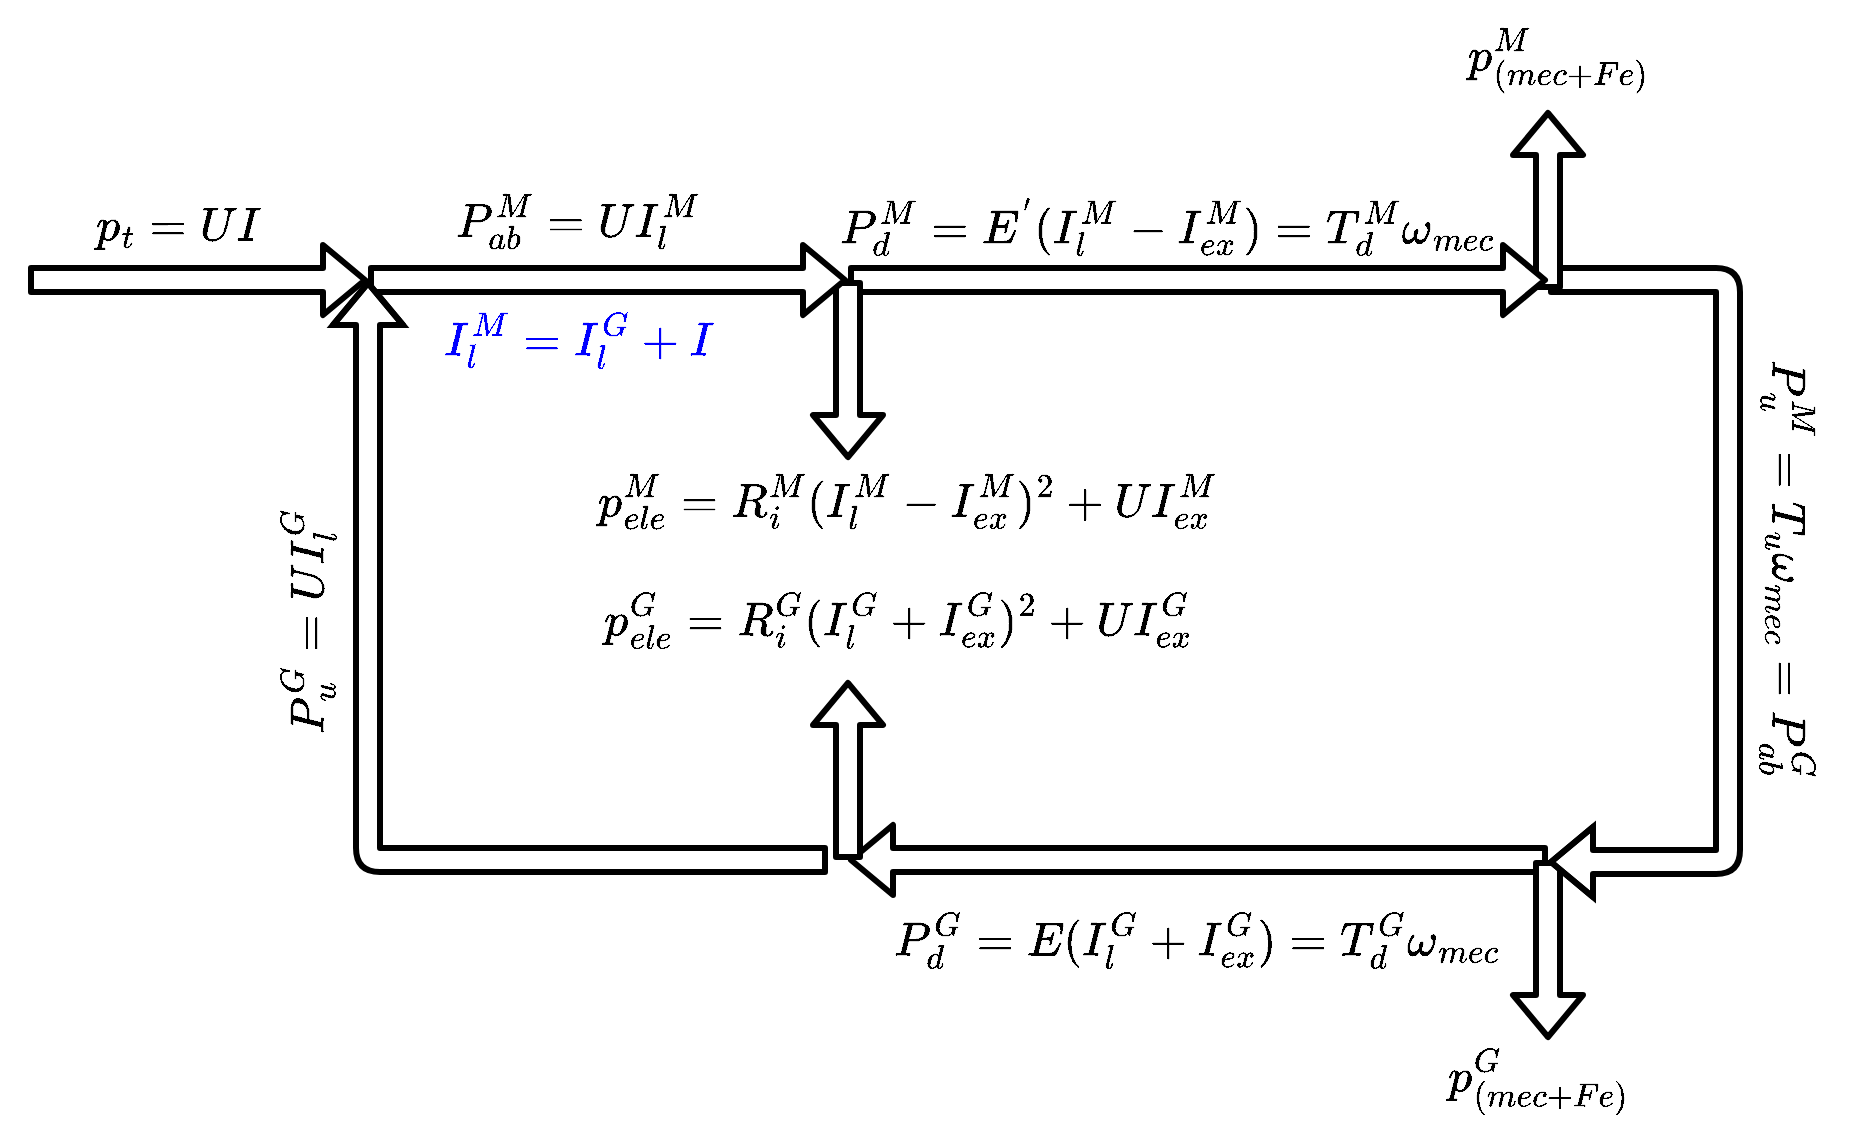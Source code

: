 <mxfile version="28.0.9">
  <diagram id="lR4dvnIPTEWd91jWwzxk" name="Página-1">
    <mxGraphModel dx="908" dy="673" grid="1" gridSize="10" guides="1" tooltips="1" connect="1" arrows="1" fold="1" page="1" pageScale="1" pageWidth="827" pageHeight="1169" background="#ffffff" math="1" shadow="0">
      <root>
        <mxCell id="0" />
        <mxCell id="1" parent="0" />
        <mxCell id="7RYQ9nikGVs3Xfe4LESR-32" value="" style="shape=flexArrow;endArrow=classic;html=1;strokeWidth=3;fillColor=#ffffff;" parent="1" edge="1">
          <mxGeometry width="50" height="50" relative="1" as="geometry">
            <mxPoint x="910" y="650" as="sourcePoint" />
            <mxPoint x="560" y="650" as="targetPoint" />
          </mxGeometry>
        </mxCell>
        <mxCell id="7RYQ9nikGVs3Xfe4LESR-31" value="" style="shape=flexArrow;endArrow=classic;html=1;strokeWidth=3;fillColor=#ffffff;" parent="1" edge="1">
          <mxGeometry width="50" height="50" relative="1" as="geometry">
            <mxPoint x="910" y="650" as="sourcePoint" />
            <mxPoint x="910" y="740" as="targetPoint" />
          </mxGeometry>
        </mxCell>
        <mxCell id="7RYQ9nikGVs3Xfe4LESR-29" value="" style="shape=flexArrow;endArrow=classic;html=1;strokeWidth=3;fillColor=#ffffff;" parent="1" edge="1">
          <mxGeometry width="50" height="50" relative="1" as="geometry">
            <mxPoint x="910" y="360" as="sourcePoint" />
            <mxPoint x="910" y="651" as="targetPoint" />
            <Array as="points">
              <mxPoint x="1000" y="360" />
              <mxPoint x="1000" y="651" />
            </Array>
          </mxGeometry>
        </mxCell>
        <mxCell id="7RYQ9nikGVs3Xfe4LESR-26" value="" style="shape=flexArrow;endArrow=classic;html=1;strokeWidth=3;fillColor=#ffffff;" parent="1" edge="1">
          <mxGeometry width="50" height="50" relative="1" as="geometry">
            <mxPoint x="910" y="365" as="sourcePoint" />
            <mxPoint x="910" y="275" as="targetPoint" />
          </mxGeometry>
        </mxCell>
        <mxCell id="7RYQ9nikGVs3Xfe4LESR-21" value="" style="shape=flexArrow;endArrow=classic;html=1;strokeWidth=3;fillColor=#ffffff;" parent="1" edge="1">
          <mxGeometry width="50" height="50" relative="1" as="geometry">
            <mxPoint x="560" y="360" as="sourcePoint" />
            <mxPoint x="910" y="360" as="targetPoint" />
          </mxGeometry>
        </mxCell>
        <mxCell id="7RYQ9nikGVs3Xfe4LESR-17" value="" style="shape=flexArrow;endArrow=classic;html=1;strokeWidth=3;fillColor=#ffffff;" parent="1" edge="1">
          <mxGeometry width="50" height="50" relative="1" as="geometry">
            <mxPoint x="560" y="360" as="sourcePoint" />
            <mxPoint x="560" y="450" as="targetPoint" />
          </mxGeometry>
        </mxCell>
        <mxCell id="7RYQ9nikGVs3Xfe4LESR-6" value="" style="shape=flexArrow;endArrow=classic;html=1;strokeWidth=3;fillColor=#ffffff;" parent="1" edge="1">
          <mxGeometry width="50" height="50" relative="1" as="geometry">
            <mxPoint x="150" y="360" as="sourcePoint" />
            <mxPoint x="320" y="360" as="targetPoint" />
          </mxGeometry>
        </mxCell>
        <mxCell id="7RYQ9nikGVs3Xfe4LESR-11" value="" style="shape=flexArrow;endArrow=classic;html=1;strokeWidth=3;fillColor=#ffffff;" parent="1" edge="1">
          <mxGeometry width="50" height="50" relative="1" as="geometry">
            <mxPoint x="320" y="360" as="sourcePoint" />
            <mxPoint x="560" y="360" as="targetPoint" />
          </mxGeometry>
        </mxCell>
        <mxCell id="7RYQ9nikGVs3Xfe4LESR-12" value="" style="shape=flexArrow;endArrow=classic;html=1;strokeWidth=3;fillColor=#ffffff;" parent="1" edge="1">
          <mxGeometry width="50" height="50" relative="1" as="geometry">
            <mxPoint x="550" y="650" as="sourcePoint" />
            <mxPoint x="320" y="360" as="targetPoint" />
            <Array as="points">
              <mxPoint x="320" y="650" />
            </Array>
          </mxGeometry>
        </mxCell>
        <mxCell id="7RYQ9nikGVs3Xfe4LESR-14" value="$$p_{t}=UI$$" style="text;html=1;strokeColor=none;fillColor=none;align=center;verticalAlign=middle;whiteSpace=wrap;rounded=0;fontSize=20;shadow=1;" parent="1" vertex="1">
          <mxGeometry x="140" y="303" width="170" height="60" as="geometry" />
        </mxCell>
        <mxCell id="7RYQ9nikGVs3Xfe4LESR-15" value="$$P_u^G=UI_l^G$$" style="text;html=1;strokeColor=none;fillColor=none;align=center;verticalAlign=middle;whiteSpace=wrap;rounded=0;fontSize=20;direction=east;horizontal=0;" parent="1" vertex="1">
          <mxGeometry x="250" y="425" width="80" height="210" as="geometry" />
        </mxCell>
        <mxCell id="7RYQ9nikGVs3Xfe4LESR-16" value="$$P_{ab}^M=UI_l^M$$" style="text;html=1;strokeColor=none;fillColor=none;align=center;verticalAlign=middle;whiteSpace=wrap;rounded=0;fontSize=20;direction=east;horizontal=1;" parent="1" vertex="1">
          <mxGeometry x="340" y="300" width="170" height="60" as="geometry" />
        </mxCell>
        <mxCell id="7RYQ9nikGVs3Xfe4LESR-18" value="$$p_{ele}^M=R_i^M(I_l^M-I_{ex}^M)^2+UI_{ex}^M&lt;br&gt;$$" style="text;html=1;strokeColor=none;fillColor=none;align=center;verticalAlign=middle;whiteSpace=wrap;rounded=0;fontSize=20;direction=east;horizontal=1;" parent="1" vertex="1">
          <mxGeometry x="430" y="440" width="320" height="60" as="geometry" />
        </mxCell>
        <mxCell id="7RYQ9nikGVs3Xfe4LESR-19" value="$$I_l^M=I_l^G+I$$" style="text;html=1;strokeColor=none;fillColor=none;align=center;verticalAlign=middle;whiteSpace=wrap;rounded=0;fontSize=20;direction=east;horizontal=1;fontColor=#0000FF;" parent="1" vertex="1">
          <mxGeometry x="340" y="360" width="170" height="60" as="geometry" />
        </mxCell>
        <mxCell id="7RYQ9nikGVs3Xfe4LESR-24" value="$$P_d^M=E^{&#39;}(I_l^M-I_{ex}^M)=T_d^M\omega_{mec}$$" style="text;html=1;strokeColor=none;fillColor=none;align=center;verticalAlign=middle;whiteSpace=wrap;rounded=0;fontSize=20;direction=east;horizontal=1;" parent="1" vertex="1">
          <mxGeometry x="570" y="303" width="300" height="60" as="geometry" />
        </mxCell>
        <mxCell id="7RYQ9nikGVs3Xfe4LESR-27" value="$$p^M_{(mec+Fe)}$$" style="text;html=1;strokeColor=none;fillColor=none;align=center;verticalAlign=middle;whiteSpace=wrap;rounded=0;fontSize=20;direction=east;horizontal=1;" parent="1" vertex="1">
          <mxGeometry x="860" y="220" width="110" height="60" as="geometry" />
        </mxCell>
        <mxCell id="7RYQ9nikGVs3Xfe4LESR-30" value="$$p_{ele}^G=R_i^G(I_l^G+I_{ex}^G)^2+UI_{ex}^G&lt;br&gt;$$" style="text;html=1;strokeColor=none;fillColor=none;align=center;verticalAlign=middle;whiteSpace=wrap;rounded=0;fontSize=20;direction=east;horizontal=1;" parent="1" vertex="1">
          <mxGeometry x="410" y="500" width="350" height="60" as="geometry" />
        </mxCell>
        <mxCell id="7RYQ9nikGVs3Xfe4LESR-33" value="" style="shape=flexArrow;endArrow=classic;html=1;strokeWidth=3;fillColor=#ffffff;" parent="1" edge="1">
          <mxGeometry width="50" height="50" relative="1" as="geometry">
            <mxPoint x="560" y="650" as="sourcePoint" />
            <mxPoint x="560" y="560" as="targetPoint" />
          </mxGeometry>
        </mxCell>
        <mxCell id="7RYQ9nikGVs3Xfe4LESR-34" value="$$p^G_{(mec+Fe)}$$" style="text;html=1;strokeColor=none;fillColor=none;align=center;verticalAlign=middle;whiteSpace=wrap;rounded=0;fontSize=20;direction=east;horizontal=1;" parent="1" vertex="1">
          <mxGeometry x="850" y="730" width="110" height="60" as="geometry" />
        </mxCell>
        <mxCell id="7RYQ9nikGVs3Xfe4LESR-35" value="$$P_d^G=E(I_l^G+I_{ex}^G)=T_d^G\omega_{mec}$$" style="text;html=1;strokeColor=none;fillColor=none;align=center;verticalAlign=middle;whiteSpace=wrap;rounded=0;fontSize=20;direction=east;horizontal=1;" parent="1" vertex="1">
          <mxGeometry x="600" y="660" width="270" height="60" as="geometry" />
        </mxCell>
        <mxCell id="7RYQ9nikGVs3Xfe4LESR-36" value="$$P_u^M=T_u\omega_{mec}=P_{ab}^G$$" style="text;html=1;strokeColor=none;fillColor=none;align=center;verticalAlign=middle;whiteSpace=wrap;rounded=0;fontSize=20;direction=east;horizontal=0;rotation=180;" parent="1" vertex="1">
          <mxGeometry x="1000" y="360" width="60" height="290" as="geometry" />
        </mxCell>
      </root>
    </mxGraphModel>
  </diagram>
</mxfile>
